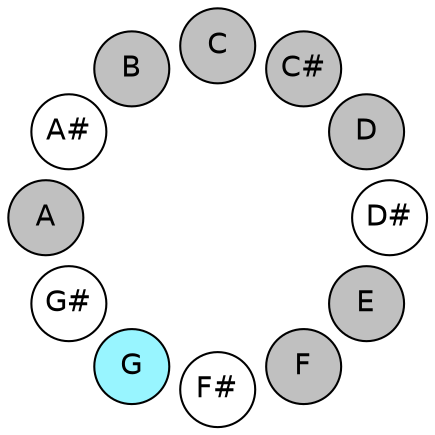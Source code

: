 
graph {

layout = circo;
mindist = .1

node [shape = circle, fontname = Helvetica, margin = 0, style = filled]
edge [style=invis]

subgraph 1 {
	"E" -- "F" -- "F#" -- "G" -- "G#" -- "A" -- "A#" -- "B" -- "C" -- "C#" -- "D" -- "D#" -- "E"
}

"C" [fillcolor = gray];
"C#" [fillcolor = gray];
"D" [fillcolor = gray];
"D#" [fillcolor = white];
"E" [fillcolor = gray];
"F" [fillcolor = gray];
"F#" [fillcolor = white];
"G" [fillcolor = cadetblue1];
"G#" [fillcolor = white];
"A" [fillcolor = gray];
"A#" [fillcolor = white];
"B" [fillcolor = gray];
}
